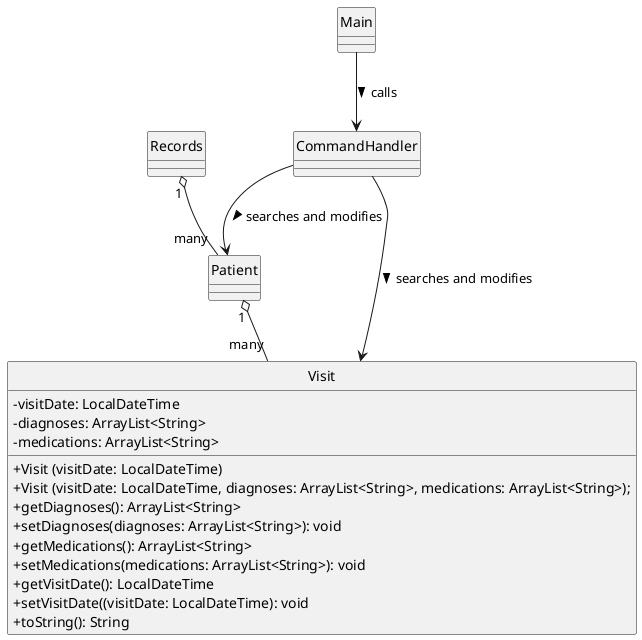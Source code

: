 @startuml
'https://plantuml.com/class-diagram
skinparam classAttributeIconSize 0
hide circle

class Visit {
-visitDate: LocalDateTime
-diagnoses: ArrayList<String>
-medications: ArrayList<String>
+Visit (visitDate: LocalDateTime)
+Visit (visitDate: LocalDateTime, diagnoses: ArrayList<String>, medications: ArrayList<String>);
+getDiagnoses(): ArrayList<String>
+setDiagnoses(diagnoses: ArrayList<String>): void
+getMedications(): ArrayList<String>
+setMedications(medications: ArrayList<String>): void
+getVisitDate(): LocalDateTime
+setVisitDate((visitDate: LocalDateTime): void
+toString(): String
}

class Patient {}
class Visit {}
class Main {}
class Records {}
class CommandHandler {}


Main --> CommandHandler : calls >
CommandHandler --> Patient : searches and modifies >
CommandHandler --> Visit : searches and modifies >
Records "1" o-- "many" Patient
Patient "1" o-- "many" Visit

@enduml